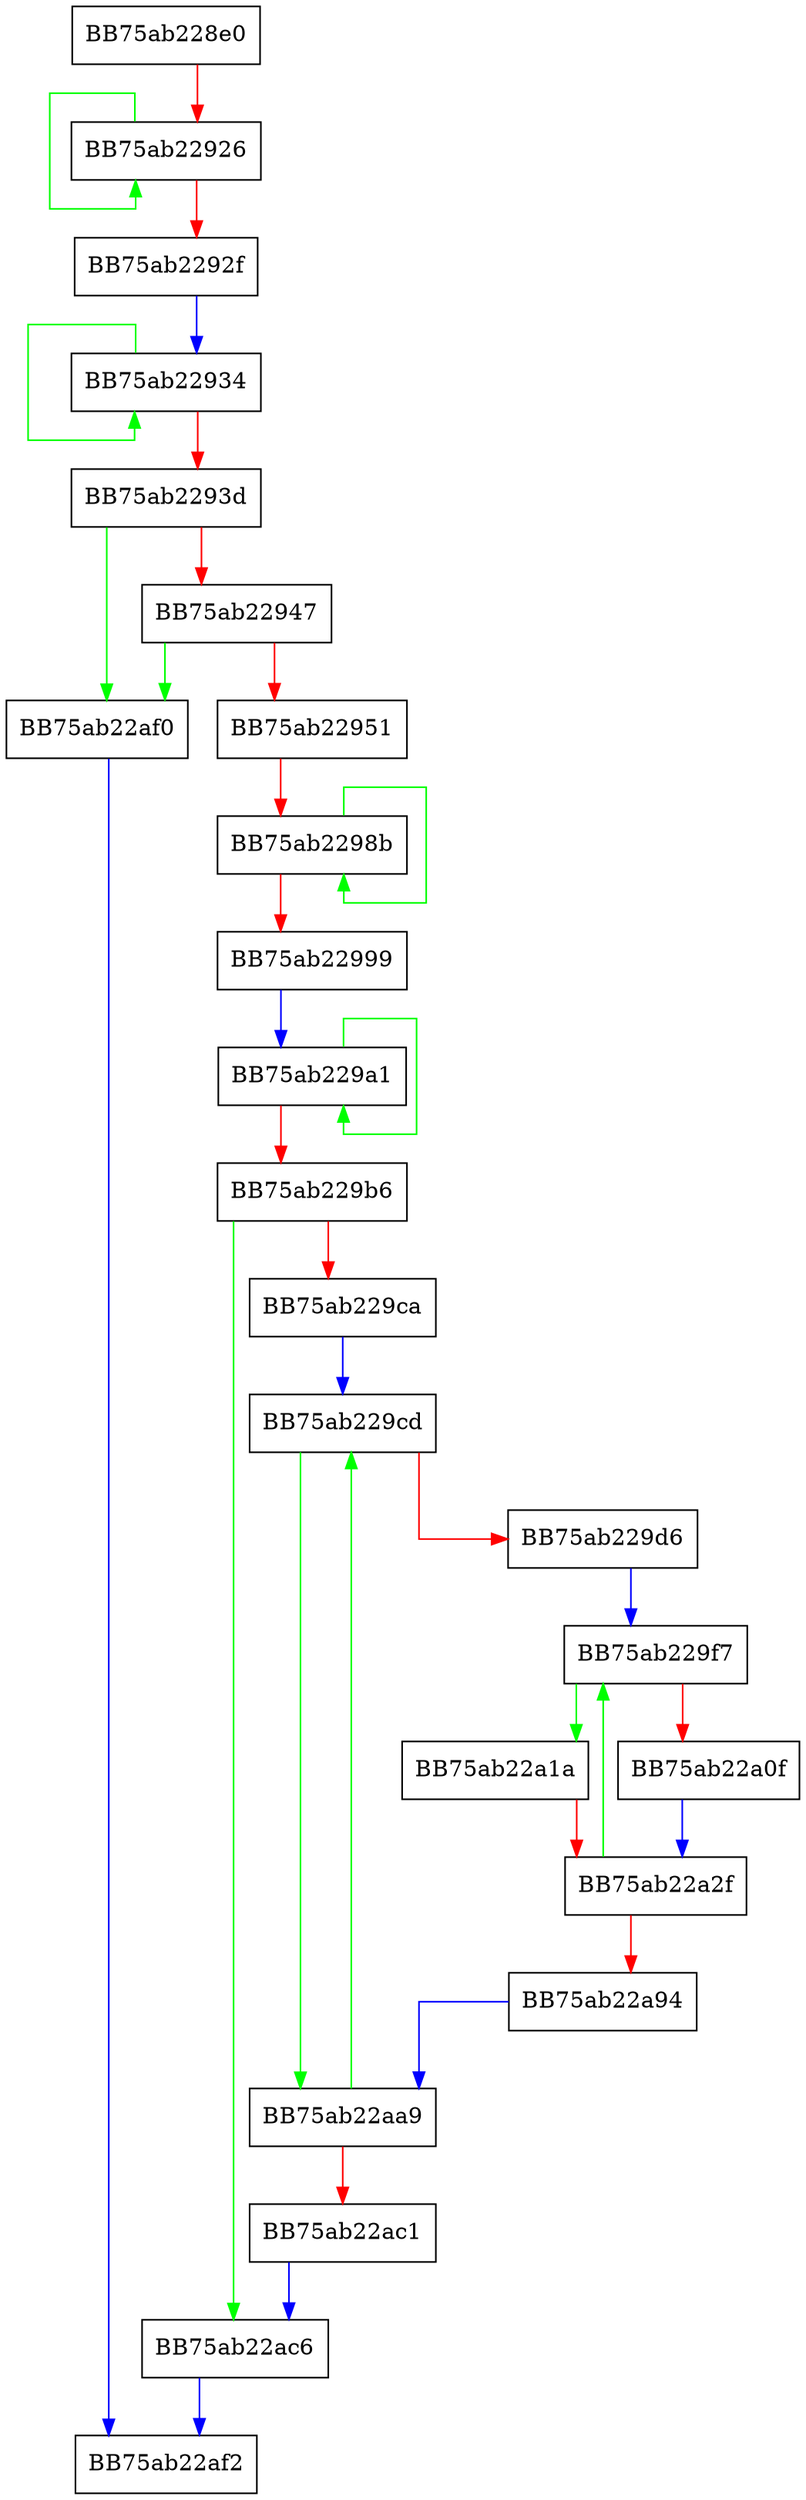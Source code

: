 digraph TypoDistance {
  node [shape="box"];
  graph [splines=ortho];
  BB75ab228e0 -> BB75ab22926 [color="red"];
  BB75ab22926 -> BB75ab22926 [color="green"];
  BB75ab22926 -> BB75ab2292f [color="red"];
  BB75ab2292f -> BB75ab22934 [color="blue"];
  BB75ab22934 -> BB75ab22934 [color="green"];
  BB75ab22934 -> BB75ab2293d [color="red"];
  BB75ab2293d -> BB75ab22af0 [color="green"];
  BB75ab2293d -> BB75ab22947 [color="red"];
  BB75ab22947 -> BB75ab22af0 [color="green"];
  BB75ab22947 -> BB75ab22951 [color="red"];
  BB75ab22951 -> BB75ab2298b [color="red"];
  BB75ab2298b -> BB75ab2298b [color="green"];
  BB75ab2298b -> BB75ab22999 [color="red"];
  BB75ab22999 -> BB75ab229a1 [color="blue"];
  BB75ab229a1 -> BB75ab229a1 [color="green"];
  BB75ab229a1 -> BB75ab229b6 [color="red"];
  BB75ab229b6 -> BB75ab22ac6 [color="green"];
  BB75ab229b6 -> BB75ab229ca [color="red"];
  BB75ab229ca -> BB75ab229cd [color="blue"];
  BB75ab229cd -> BB75ab22aa9 [color="green"];
  BB75ab229cd -> BB75ab229d6 [color="red"];
  BB75ab229d6 -> BB75ab229f7 [color="blue"];
  BB75ab229f7 -> BB75ab22a1a [color="green"];
  BB75ab229f7 -> BB75ab22a0f [color="red"];
  BB75ab22a0f -> BB75ab22a2f [color="blue"];
  BB75ab22a1a -> BB75ab22a2f [color="red"];
  BB75ab22a2f -> BB75ab229f7 [color="green"];
  BB75ab22a2f -> BB75ab22a94 [color="red"];
  BB75ab22a94 -> BB75ab22aa9 [color="blue"];
  BB75ab22aa9 -> BB75ab229cd [color="green"];
  BB75ab22aa9 -> BB75ab22ac1 [color="red"];
  BB75ab22ac1 -> BB75ab22ac6 [color="blue"];
  BB75ab22ac6 -> BB75ab22af2 [color="blue"];
  BB75ab22af0 -> BB75ab22af2 [color="blue"];
}